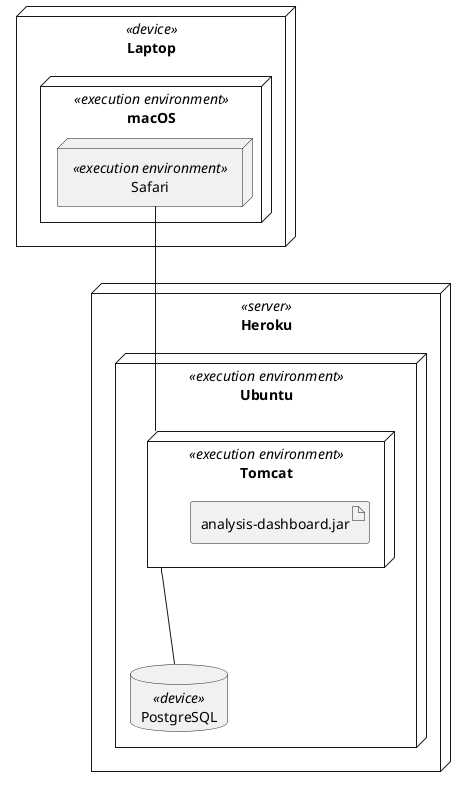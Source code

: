 @startuml

skinparam componentStyle uml2

node Heroku <<server>>  {
    node Ubuntu <<execution environment>> {
        node Tomcat <<execution environment>> {
             artifact "analysis-dashboard.jar"
        }
        database PostgreSQL <<device>> {
        }
        Tomcat --- PostgreSQL
    }
}

node Laptop <<device>>  {
    node macOS <<execution environment>> {
        node Safari <<execution environment>> {

        }
    }
    Safari --- Tomcat
}


@enduml